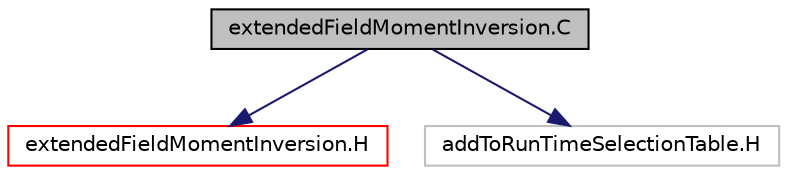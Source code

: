 digraph "extendedFieldMomentInversion.C"
{
  bgcolor="transparent";
  edge [fontname="Helvetica",fontsize="10",labelfontname="Helvetica",labelfontsize="10"];
  node [fontname="Helvetica",fontsize="10",shape=record];
  Node0 [label="extendedFieldMomentInversion.C",height=0.2,width=0.4,color="black", fillcolor="grey75", style="filled", fontcolor="black"];
  Node0 -> Node1 [color="midnightblue",fontsize="10",style="solid",fontname="Helvetica"];
  Node1 [label="extendedFieldMomentInversion.H",height=0.2,width=0.4,color="red",URL="$a00044.html"];
  Node0 -> Node36 [color="midnightblue",fontsize="10",style="solid",fontname="Helvetica"];
  Node36 [label="addToRunTimeSelectionTable.H",height=0.2,width=0.4,color="grey75"];
}
